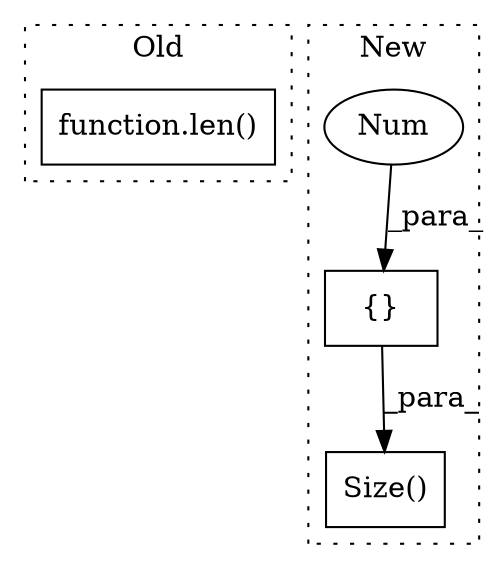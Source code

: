 digraph G {
subgraph cluster0 {
1 [label="function.len()" a="75" s="6191,6201" l="4,1" shape="box"];
label = "Old";
style="dotted";
}
subgraph cluster1 {
2 [label="Size()" a="75" s="6695,6709" l="11,1" shape="box"];
3 [label="{}" a="59" s="6706,6708" l="1,0" shape="box"];
4 [label="Num" a="76" s="6707" l="1" shape="ellipse"];
label = "New";
style="dotted";
}
3 -> 2 [label="_para_"];
4 -> 3 [label="_para_"];
}
